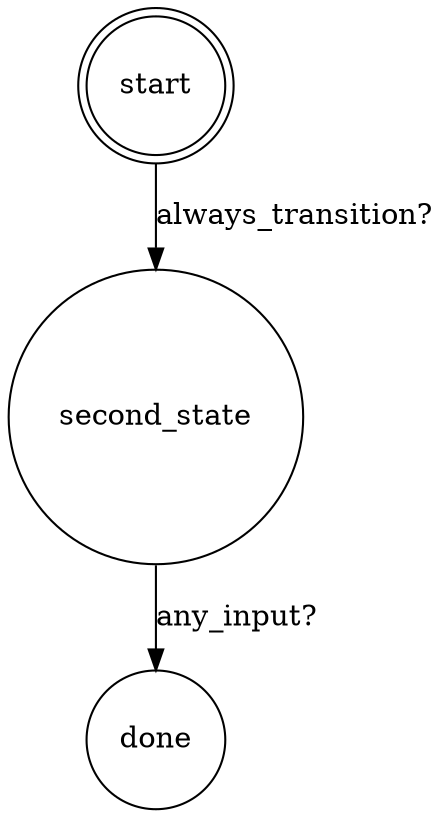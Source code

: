 digraph {
  "second_state" [ shape = circle ]; 
  "second_state" -> "done" [ label = "any_input?" ];
  "start" [ shape = doublecircle ]; 
  "start" -> "second_state" [ label = "always_transition?" ];
  "done" [ shape = circle ]; 
}
